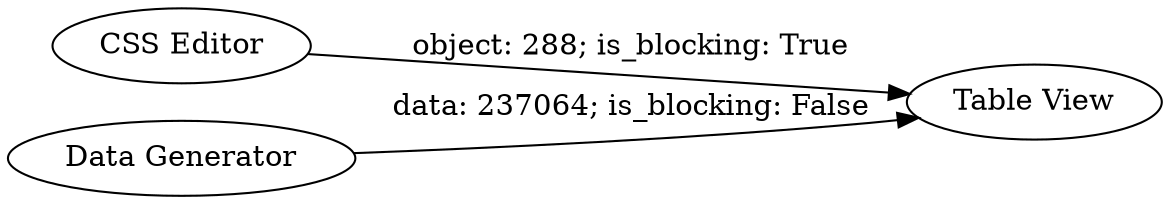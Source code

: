digraph {
	"8280721839467472287_3" [label="CSS Editor"]
	"8280721839467472287_1" [label="Table View"]
	"8280721839467472287_2" [label="Data Generator"]
	"8280721839467472287_2" -> "8280721839467472287_1" [label="data: 237064; is_blocking: False"]
	"8280721839467472287_3" -> "8280721839467472287_1" [label="object: 288; is_blocking: True"]
	rankdir=LR
}

